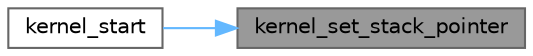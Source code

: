 digraph "kernel_set_stack_pointer"
{
 // LATEX_PDF_SIZE
  bgcolor="transparent";
  edge [fontname=Helvetica,fontsize=10,labelfontname=Helvetica,labelfontsize=10];
  node [fontname=Helvetica,fontsize=10,shape=box,height=0.2,width=0.4];
  rankdir="RL";
  Node1 [id="Node000001",label="kernel_set_stack_pointer",height=0.2,width=0.4,color="gray40", fillcolor="grey60", style="filled", fontcolor="black",tooltip=" "];
  Node1 -> Node2 [id="edge1_Node000001_Node000002",dir="back",color="steelblue1",style="solid",tooltip=" "];
  Node2 [id="Node000002",label="kernel_start",height=0.2,width=0.4,color="grey40", fillcolor="white", style="filled",URL="$kernel_8c.html#ac68dc481aa6c96dd4e3a4d5d813d5eb4",tooltip="It will start the kernel with the previous added tasks. It is able to start multiple tasks,..."];
}
